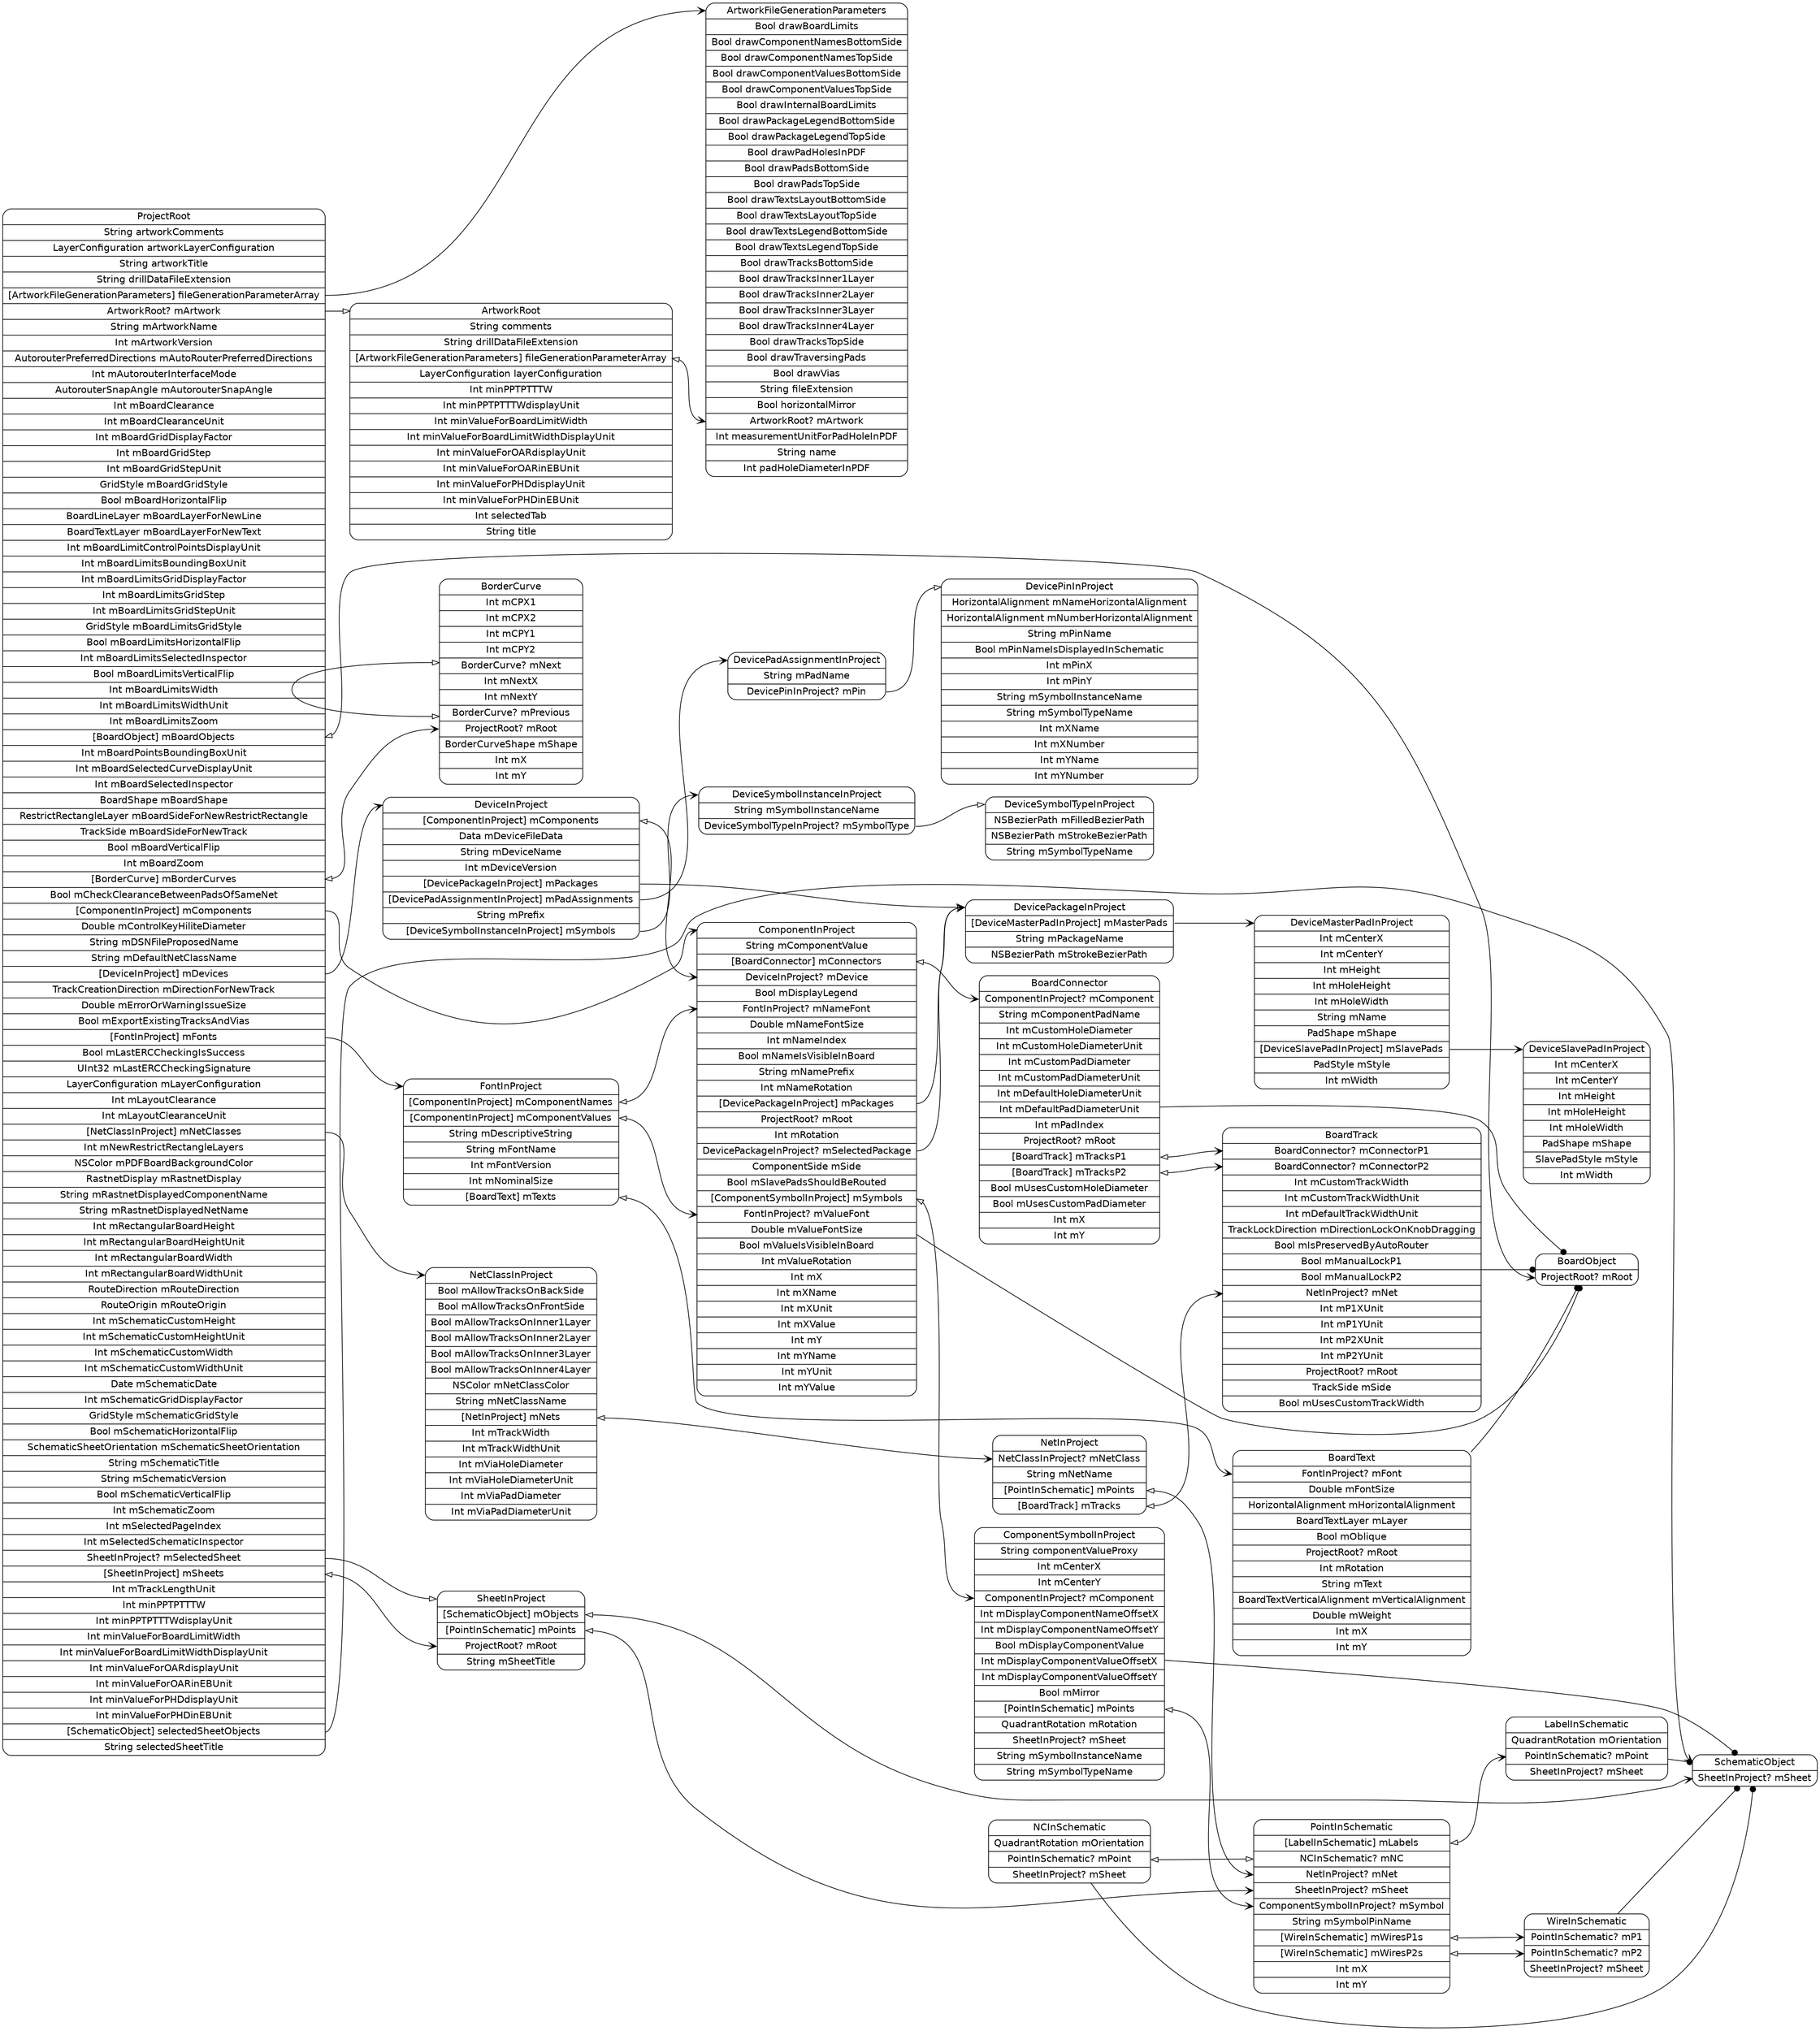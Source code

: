 digraph G {
  rankdir=LR ;
  node [shape=record fontname=helvetica style=rounded] ;
  ProjectRoot[label="<ProjectRoot>ProjectRoot|String artworkComments|LayerConfiguration artworkLayerConfiguration|String artworkTitle|String drillDataFileExtension|<fileGenerationParameterArray>[ArtworkFileGenerationParameters] fileGenerationParameterArray|<mArtwork>ArtworkRoot? mArtwork|String mArtworkName|Int mArtworkVersion|AutorouterPreferredDirections mAutoRouterPreferredDirections|Int mAutorouterInterfaceMode|AutorouterSnapAngle mAutorouterSnapAngle|Int mBoardClearance|Int mBoardClearanceUnit|Int mBoardGridDisplayFactor|Int mBoardGridStep|Int mBoardGridStepUnit|GridStyle mBoardGridStyle|Bool mBoardHorizontalFlip|BoardLineLayer mBoardLayerForNewLine|BoardTextLayer mBoardLayerForNewText|Int mBoardLimitControlPointsDisplayUnit|Int mBoardLimitsBoundingBoxUnit|Int mBoardLimitsGridDisplayFactor|Int mBoardLimitsGridStep|Int mBoardLimitsGridStepUnit|GridStyle mBoardLimitsGridStyle|Bool mBoardLimitsHorizontalFlip|Int mBoardLimitsSelectedInspector|Bool mBoardLimitsVerticalFlip|Int mBoardLimitsWidth|Int mBoardLimitsWidthUnit|Int mBoardLimitsZoom|<mBoardObjects>[BoardObject] mBoardObjects|Int mBoardPointsBoundingBoxUnit|Int mBoardSelectedCurveDisplayUnit|Int mBoardSelectedInspector|BoardShape mBoardShape|RestrictRectangleLayer mBoardSideForNewRestrictRectangle|TrackSide mBoardSideForNewTrack|Bool mBoardVerticalFlip|Int mBoardZoom|<mBorderCurves>[BorderCurve] mBorderCurves|Bool mCheckClearanceBetweenPadsOfSameNet|<mComponents>[ComponentInProject] mComponents|Double mControlKeyHiliteDiameter|String mDSNFileProposedName|String mDefaultNetClassName|<mDevices>[DeviceInProject] mDevices|TrackCreationDirection mDirectionForNewTrack|Double mErrorOrWarningIssueSize|Bool mExportExistingTracksAndVias|<mFonts>[FontInProject] mFonts|Bool mLastERCCheckingIsSuccess|UInt32 mLastERCCheckingSignature|LayerConfiguration mLayerConfiguration|Int mLayoutClearance|Int mLayoutClearanceUnit|<mNetClasses>[NetClassInProject] mNetClasses|Int mNewRestrictRectangleLayers|NSColor mPDFBoardBackgroundColor|RastnetDisplay mRastnetDisplay|String mRastnetDisplayedComponentName|String mRastnetDisplayedNetName|Int mRectangularBoardHeight|Int mRectangularBoardHeightUnit|Int mRectangularBoardWidth|Int mRectangularBoardWidthUnit|RouteDirection mRouteDirection|RouteOrigin mRouteOrigin|Int mSchematicCustomHeight|Int mSchematicCustomHeightUnit|Int mSchematicCustomWidth|Int mSchematicCustomWidthUnit|Date mSchematicDate|Int mSchematicGridDisplayFactor|GridStyle mSchematicGridStyle|Bool mSchematicHorizontalFlip|SchematicSheetOrientation mSchematicSheetOrientation|String mSchematicTitle|String mSchematicVersion|Bool mSchematicVerticalFlip|Int mSchematicZoom|Int mSelectedPageIndex|Int mSelectedSchematicInspector|<mSelectedSheet>SheetInProject? mSelectedSheet|<mSheets>[SheetInProject] mSheets|Int mTrackLengthUnit|Int minPPTPTTTW|Int minPPTPTTTWdisplayUnit|Int minValueForBoardLimitWidth|Int minValueForBoardLimitWidthDisplayUnit|Int minValueForOARdisplayUnit|Int minValueForOARinEBUnit|Int minValueForPHDdisplayUnit|Int minValueForPHDinEBUnit|<selectedSheetObjects>[SchematicObject] selectedSheetObjects|String selectedSheetTitle"] ;
  SchematicObject[label="<SchematicObject>SchematicObject|<mSheet>SheetInProject? mSheet"] ;
  SheetInProject[label="<SheetInProject>SheetInProject|<mObjects>[SchematicObject] mObjects|<mPoints>[PointInSchematic] mPoints|<mRoot>ProjectRoot? mRoot|String mSheetTitle"] ;
  PointInSchematic[label="<PointInSchematic>PointInSchematic|<mLabels>[LabelInSchematic] mLabels|<mNC>NCInSchematic? mNC|<mNet>NetInProject? mNet|<mSheet>SheetInProject? mSheet|<mSymbol>ComponentSymbolInProject? mSymbol|String mSymbolPinName|<mWiresP1s>[WireInSchematic] mWiresP1s|<mWiresP2s>[WireInSchematic] mWiresP2s|Int mX|Int mY"] ;
  WireInSchematic[label="<WireInSchematic>WireInSchematic|<mP1>PointInSchematic? mP1|<mP2>PointInSchematic? mP2|<mSheet>SheetInProject? mSheet"] ;
  NCInSchematic[label="<NCInSchematic>NCInSchematic|QuadrantRotation mOrientation|<mPoint>PointInSchematic? mPoint|<mSheet>SheetInProject? mSheet"] ;
  LabelInSchematic[label="<LabelInSchematic>LabelInSchematic|QuadrantRotation mOrientation|<mPoint>PointInSchematic? mPoint|<mSheet>SheetInProject? mSheet"] ;
  NetClassInProject[label="<NetClassInProject>NetClassInProject|Bool mAllowTracksOnBackSide|Bool mAllowTracksOnFrontSide|Bool mAllowTracksOnInner1Layer|Bool mAllowTracksOnInner2Layer|Bool mAllowTracksOnInner3Layer|Bool mAllowTracksOnInner4Layer|NSColor mNetClassColor|String mNetClassName|<mNets>[NetInProject] mNets|Int mTrackWidth|Int mTrackWidthUnit|Int mViaHoleDiameter|Int mViaHoleDiameterUnit|Int mViaPadDiameter|Int mViaPadDiameterUnit"] ;
  NetInProject[label="<NetInProject>NetInProject|<mNetClass>NetClassInProject? mNetClass|String mNetName|<mPoints>[PointInSchematic] mPoints|<mTracks>[BoardTrack] mTracks"] ;
  BoardTrack[label="<BoardTrack>BoardTrack|<mConnectorP1>BoardConnector? mConnectorP1|<mConnectorP2>BoardConnector? mConnectorP2|Int mCustomTrackWidth|Int mCustomTrackWidthUnit|Int mDefaultTrackWidthUnit|TrackLockDirection mDirectionLockOnKnobDragging|Bool mIsPreservedByAutoRouter|Bool mManualLockP1|Bool mManualLockP2|<mNet>NetInProject? mNet|Int mP1XUnit|Int mP1YUnit|Int mP2XUnit|Int mP2YUnit|<mRoot>ProjectRoot? mRoot|TrackSide mSide|Bool mUsesCustomTrackWidth"] ;
  FontInProject[label="<FontInProject>FontInProject|<mComponentNames>[ComponentInProject] mComponentNames|<mComponentValues>[ComponentInProject] mComponentValues|String mDescriptiveString|String mFontName|Int mFontVersion|Int mNominalSize|<mTexts>[BoardText] mTexts"] ;
  BoardText[label="<BoardText>BoardText|<mFont>FontInProject? mFont|Double mFontSize|HorizontalAlignment mHorizontalAlignment|BoardTextLayer mLayer|Bool mOblique|<mRoot>ProjectRoot? mRoot|Int mRotation|String mText|BoardTextVerticalAlignment mVerticalAlignment|Double mWeight|Int mX|Int mY"] ;
  DeviceInProject[label="<DeviceInProject>DeviceInProject|<mComponents>[ComponentInProject] mComponents|Data mDeviceFileData|String mDeviceName|Int mDeviceVersion|<mPackages>[DevicePackageInProject] mPackages|<mPadAssignments>[DevicePadAssignmentInProject] mPadAssignments|String mPrefix|<mSymbols>[DeviceSymbolInstanceInProject] mSymbols"] ;
  DeviceSymbolInstanceInProject[label="<DeviceSymbolInstanceInProject>DeviceSymbolInstanceInProject|String mSymbolInstanceName|<mSymbolType>DeviceSymbolTypeInProject? mSymbolType"] ;
  DeviceSymbolTypeInProject[label="<DeviceSymbolTypeInProject>DeviceSymbolTypeInProject|NSBezierPath mFilledBezierPath|NSBezierPath mStrokeBezierPath|String mSymbolTypeName"] ;
  DevicePadAssignmentInProject[label="<DevicePadAssignmentInProject>DevicePadAssignmentInProject|String mPadName|<mPin>DevicePinInProject? mPin"] ;
  DevicePinInProject[label="<DevicePinInProject>DevicePinInProject|HorizontalAlignment mNameHorizontalAlignment|HorizontalAlignment mNumberHorizontalAlignment|String mPinName|Bool mPinNameIsDisplayedInSchematic|Int mPinX|Int mPinY|String mSymbolInstanceName|String mSymbolTypeName|Int mXName|Int mXNumber|Int mYName|Int mYNumber"] ;
  DevicePackageInProject[label="<DevicePackageInProject>DevicePackageInProject|<mMasterPads>[DeviceMasterPadInProject] mMasterPads|String mPackageName|NSBezierPath mStrokeBezierPath"] ;
  DeviceMasterPadInProject[label="<DeviceMasterPadInProject>DeviceMasterPadInProject|Int mCenterX|Int mCenterY|Int mHeight|Int mHoleHeight|Int mHoleWidth|String mName|PadShape mShape|<mSlavePads>[DeviceSlavePadInProject] mSlavePads|PadStyle mStyle|Int mWidth"] ;
  DeviceSlavePadInProject[label="<DeviceSlavePadInProject>DeviceSlavePadInProject|Int mCenterX|Int mCenterY|Int mHeight|Int mHoleHeight|Int mHoleWidth|PadShape mShape|SlavePadStyle mStyle|Int mWidth"] ;
  ComponentInProject[label="<ComponentInProject>ComponentInProject|String mComponentValue|<mConnectors>[BoardConnector] mConnectors|<mDevice>DeviceInProject? mDevice|Bool mDisplayLegend|<mNameFont>FontInProject? mNameFont|Double mNameFontSize|Int mNameIndex|Bool mNameIsVisibleInBoard|String mNamePrefix|Int mNameRotation|<mPackages>[DevicePackageInProject] mPackages|<mRoot>ProjectRoot? mRoot|Int mRotation|<mSelectedPackage>DevicePackageInProject? mSelectedPackage|ComponentSide mSide|Bool mSlavePadsShouldBeRouted|<mSymbols>[ComponentSymbolInProject] mSymbols|<mValueFont>FontInProject? mValueFont|Double mValueFontSize|Bool mValueIsVisibleInBoard|Int mValueRotation|Int mX|Int mXName|Int mXUnit|Int mXValue|Int mY|Int mYName|Int mYUnit|Int mYValue"] ;
  ComponentSymbolInProject[label="<ComponentSymbolInProject>ComponentSymbolInProject|String componentValueProxy|Int mCenterX|Int mCenterY|<mComponent>ComponentInProject? mComponent|Int mDisplayComponentNameOffsetX|Int mDisplayComponentNameOffsetY|Bool mDisplayComponentValue|Int mDisplayComponentValueOffsetX|Int mDisplayComponentValueOffsetY|Bool mMirror|<mPoints>[PointInSchematic] mPoints|QuadrantRotation mRotation|<mSheet>SheetInProject? mSheet|String mSymbolInstanceName|String mSymbolTypeName"] ;
  BoardConnector[label="<BoardConnector>BoardConnector|<mComponent>ComponentInProject? mComponent|String mComponentPadName|Int mCustomHoleDiameter|Int mCustomHoleDiameterUnit|Int mCustomPadDiameter|Int mCustomPadDiameterUnit|Int mDefaultHoleDiameterUnit|Int mDefaultPadDiameterUnit|Int mPadIndex|<mRoot>ProjectRoot? mRoot|<mTracksP1>[BoardTrack] mTracksP1|<mTracksP2>[BoardTrack] mTracksP2|Bool mUsesCustomHoleDiameter|Bool mUsesCustomPadDiameter|Int mX|Int mY"] ;
  BorderCurve[label="<BorderCurve>BorderCurve|Int mCPX1|Int mCPX2|Int mCPY1|Int mCPY2|<mNext>BorderCurve? mNext|Int mNextX|Int mNextY|<mPrevious>BorderCurve? mPrevious|<mRoot>ProjectRoot? mRoot|BorderCurveShape mShape|Int mX|Int mY"] ;
  BoardObject[label="<BoardObject>BoardObject|<mRoot>ProjectRoot? mRoot"] ;
  ArtworkRoot[label="<ArtworkRoot>ArtworkRoot|String comments|String drillDataFileExtension|<fileGenerationParameterArray>[ArtworkFileGenerationParameters] fileGenerationParameterArray|LayerConfiguration layerConfiguration|Int minPPTPTTTW|Int minPPTPTTTWdisplayUnit|Int minValueForBoardLimitWidth|Int minValueForBoardLimitWidthDisplayUnit|Int minValueForOARdisplayUnit|Int minValueForOARinEBUnit|Int minValueForPHDdisplayUnit|Int minValueForPHDinEBUnit|Int selectedTab|String title"] ;
  ArtworkFileGenerationParameters[label="<ArtworkFileGenerationParameters>ArtworkFileGenerationParameters|Bool drawBoardLimits|Bool drawComponentNamesBottomSide|Bool drawComponentNamesTopSide|Bool drawComponentValuesBottomSide|Bool drawComponentValuesTopSide|Bool drawInternalBoardLimits|Bool drawPackageLegendBottomSide|Bool drawPackageLegendTopSide|Bool drawPadHolesInPDF|Bool drawPadsBottomSide|Bool drawPadsTopSide|Bool drawTextsLayoutBottomSide|Bool drawTextsLayoutTopSide|Bool drawTextsLegendBottomSide|Bool drawTextsLegendTopSide|Bool drawTracksBottomSide|Bool drawTracksInner1Layer|Bool drawTracksInner2Layer|Bool drawTracksInner3Layer|Bool drawTracksInner4Layer|Bool drawTracksTopSide|Bool drawTraversingPads|Bool drawVias|String fileExtension|Bool horizontalMirror|<mArtwork>ArtworkRoot? mArtwork|Int measurementUnitForPadHoleInPDF|String name|Int padHoleDiameterInPDF"] ;
  ProjectRoot:fileGenerationParameterArray -> ArtworkFileGenerationParameters:ArtworkFileGenerationParameters [dir=both arrowtail=none arrowhead=vee] ;
  ProjectRoot:mArtwork -> ArtworkRoot:ArtworkRoot [dir=both arrowtail=none arrowhead=onormal] ;
  ProjectRoot:mBoardObjects -> BoardObject:mRoot [dir=both arrowtail=onormal arrowhead=vee] ;
  ProjectRoot:mBorderCurves -> BorderCurve:mRoot [dir=both arrowtail=onormal arrowhead=vee] ;
  ProjectRoot:mComponents -> ComponentInProject:ComponentInProject [dir=both arrowtail=none arrowhead=vee] ;
  ProjectRoot:mDevices -> DeviceInProject:DeviceInProject [dir=both arrowtail=none arrowhead=vee] ;
  ProjectRoot:mFonts -> FontInProject:FontInProject [dir=both arrowtail=none arrowhead=vee] ;
  ProjectRoot:mNetClasses -> NetClassInProject:NetClassInProject [dir=both arrowtail=none arrowhead=vee] ;
  ProjectRoot:mSelectedSheet -> SheetInProject:SheetInProject [dir=both arrowtail=none arrowhead=onormal] ;
  ProjectRoot:mSheets -> SheetInProject:mRoot [dir=both arrowtail=onormal arrowhead=vee] ;
  ProjectRoot:selectedSheetObjects -> SchematicObject:SchematicObject [dir=both arrowtail=none arrowhead=vee] ;
  SheetInProject:mObjects -> SchematicObject:mSheet [dir=both arrowtail=onormal arrowhead=vee] ;
  SheetInProject:mPoints -> PointInSchematic:mSheet [dir=both arrowtail=onormal arrowhead=vee] ;
  PointInSchematic:mLabels -> LabelInSchematic:mPoint [dir=both arrowtail=onormal arrowhead=vee] ;
  PointInSchematic:mWiresP1s -> WireInSchematic:mP1 [dir=both arrowtail=onormal arrowhead=vee] ;
  PointInSchematic:mWiresP2s -> WireInSchematic:mP2 [dir=both arrowtail=onormal arrowhead=vee] ;
  WireInSchematic -> SchematicObject [arrowhead=dot] ;
  NCInSchematic -> SchematicObject [arrowhead=dot] ;
  NCInSchematic:mPoint -> PointInSchematic:mNC [dir=both arrowtail=onormal arrowhead=onormal] ;
  LabelInSchematic -> SchematicObject [arrowhead=dot] ;
  NetClassInProject:mNets -> NetInProject:mNetClass [dir=both arrowtail=onormal arrowhead=vee] ;
  NetInProject:mPoints -> PointInSchematic:mNet [dir=both arrowtail=onormal arrowhead=vee] ;
  NetInProject:mTracks -> BoardTrack:mNet [dir=both arrowtail=onormal arrowhead=vee] ;
  BoardTrack -> BoardObject [arrowhead=dot] ;
  FontInProject:mComponentNames -> ComponentInProject:mNameFont [dir=both arrowtail=onormal arrowhead=vee] ;
  FontInProject:mComponentValues -> ComponentInProject:mValueFont [dir=both arrowtail=onormal arrowhead=vee] ;
  FontInProject:mTexts -> BoardText:mFont [dir=both arrowtail=onormal arrowhead=vee] ;
  BoardText -> BoardObject [arrowhead=dot] ;
  DeviceInProject:mComponents -> ComponentInProject:mDevice [dir=both arrowtail=onormal arrowhead=vee] ;
  DeviceInProject:mPackages -> DevicePackageInProject:DevicePackageInProject [dir=both arrowtail=none arrowhead=vee] ;
  DeviceInProject:mPadAssignments -> DevicePadAssignmentInProject:DevicePadAssignmentInProject [dir=both arrowtail=none arrowhead=vee] ;
  DeviceInProject:mSymbols -> DeviceSymbolInstanceInProject:DeviceSymbolInstanceInProject [dir=both arrowtail=none arrowhead=vee] ;
  DeviceSymbolInstanceInProject:mSymbolType -> DeviceSymbolTypeInProject:DeviceSymbolTypeInProject [dir=both arrowtail=none arrowhead=onormal] ;
  DevicePadAssignmentInProject:mPin -> DevicePinInProject:DevicePinInProject [dir=both arrowtail=none arrowhead=onormal] ;
  DevicePackageInProject:mMasterPads -> DeviceMasterPadInProject:DeviceMasterPadInProject [dir=both arrowtail=none arrowhead=vee] ;
  DeviceMasterPadInProject:mSlavePads -> DeviceSlavePadInProject:DeviceSlavePadInProject [dir=both arrowtail=none arrowhead=vee] ;
  ComponentInProject -> BoardObject [arrowhead=dot] ;
  ComponentInProject:mConnectors -> BoardConnector:mComponent [dir=both arrowtail=onormal arrowhead=vee] ;
  ComponentInProject:mPackages -> DevicePackageInProject:DevicePackageInProject [dir=both arrowtail=none arrowhead=vee] ;
  ComponentInProject:mSelectedPackage -> DevicePackageInProject:DevicePackageInProject [dir=both arrowtail=none arrowhead=onormal] ;
  ComponentInProject:mSymbols -> ComponentSymbolInProject:mComponent [dir=both arrowtail=onormal arrowhead=vee] ;
  ComponentSymbolInProject -> SchematicObject [arrowhead=dot] ;
  ComponentSymbolInProject:mPoints -> PointInSchematic:mSymbol [dir=both arrowtail=onormal arrowhead=vee] ;
  BoardConnector -> BoardObject [arrowhead=dot] ;
  BoardConnector:mTracksP1 -> BoardTrack:mConnectorP1 [dir=both arrowtail=onormal arrowhead=vee] ;
  BoardConnector:mTracksP2 -> BoardTrack:mConnectorP2 [dir=both arrowtail=onormal arrowhead=vee] ;
  BorderCurve:mPrevious -> BorderCurve:mNext [dir=both arrowtail=onormal arrowhead=onormal] ;
  ArtworkRoot:fileGenerationParameterArray -> ArtworkFileGenerationParameters:mArtwork [dir=both arrowtail=onormal arrowhead=vee] ;
}
